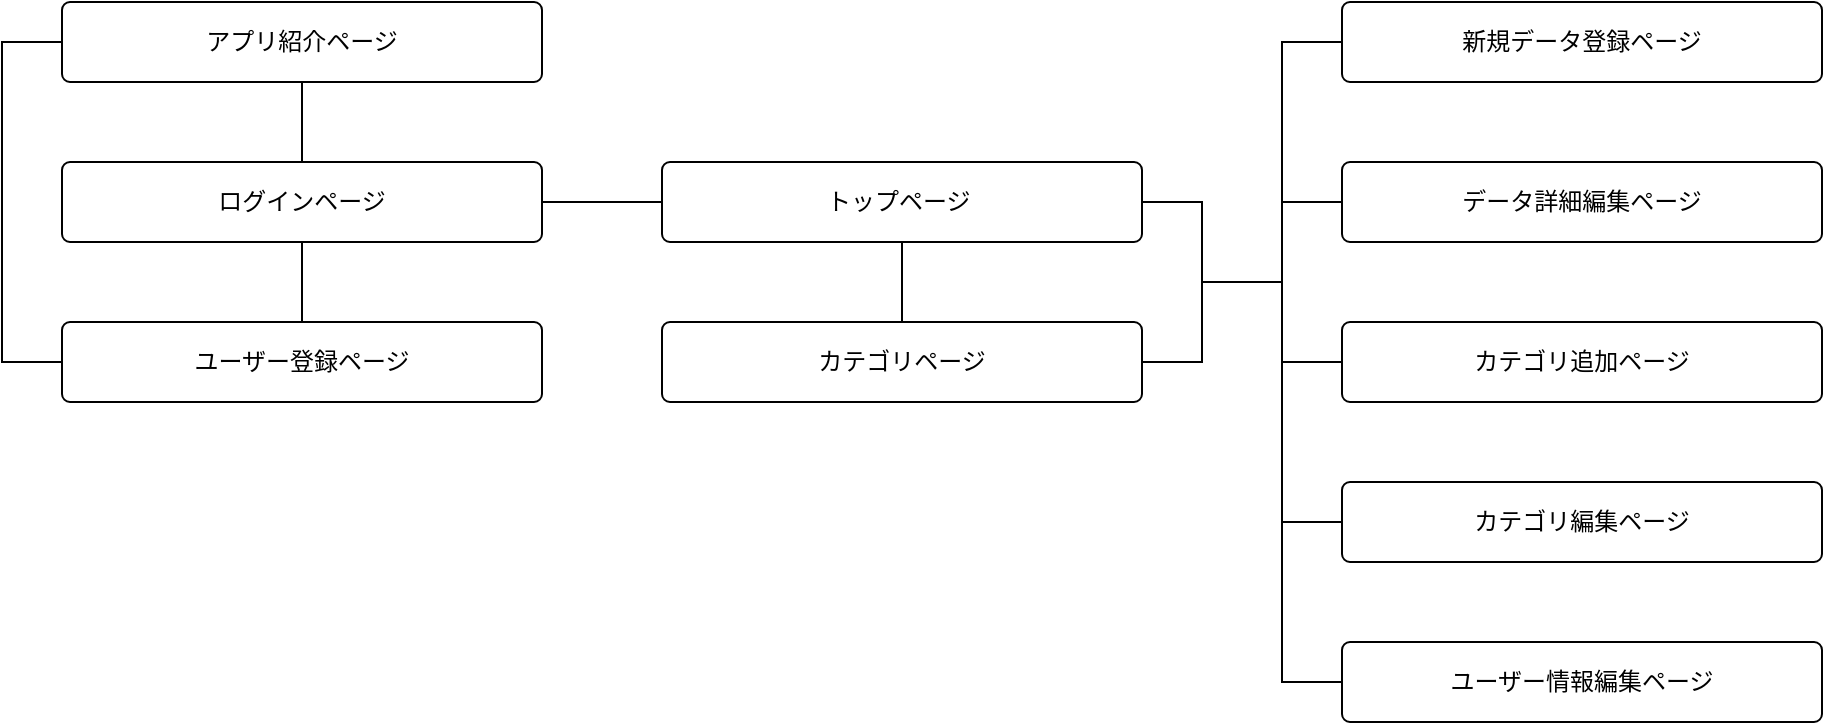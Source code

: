 <mxfile>
    <diagram id="8gE3_Nb-8TV1ea49Fvpl" name="ページ1">
        <mxGraphModel dx="1612" dy="674" grid="1" gridSize="10" guides="1" tooltips="1" connect="1" arrows="0" fold="1" page="1" pageScale="1" pageWidth="827" pageHeight="1169" math="0" shadow="0">
            <root>
                <mxCell id="0"/>
                <mxCell id="1" parent="0"/>
                <mxCell id="35" style="edgeStyle=orthogonalEdgeStyle;rounded=0;jumpSize=6;html=1;exitX=0.5;exitY=1;exitDx=0;exitDy=0;entryX=0.5;entryY=0;entryDx=0;entryDy=0;endArrow=none;endFill=0;endSize=6;" parent="1" source="2" target="34" edge="1">
                    <mxGeometry relative="1" as="geometry"/>
                </mxCell>
                <mxCell id="38" style="edgeStyle=orthogonalEdgeStyle;html=1;exitX=1;exitY=0.5;exitDx=0;exitDy=0;endArrow=none;endFill=0;rounded=0;" edge="1" parent="1" source="2">
                    <mxGeometry relative="1" as="geometry">
                        <mxPoint x="610" y="640" as="targetPoint"/>
                        <Array as="points">
                            <mxPoint x="590" y="600"/>
                            <mxPoint x="590" y="640"/>
                        </Array>
                    </mxGeometry>
                </mxCell>
                <mxCell id="2" value="トップページ&amp;nbsp;" style="rounded=1;arcSize=10;whiteSpace=wrap;html=1;align=center;" parent="1" vertex="1">
                    <mxGeometry x="320" y="580" width="240" height="40" as="geometry"/>
                </mxCell>
                <mxCell id="40" style="edgeStyle=orthogonalEdgeStyle;rounded=0;html=1;exitX=0;exitY=0.5;exitDx=0;exitDy=0;endArrow=none;endFill=0;" edge="1" parent="1">
                    <mxGeometry relative="1" as="geometry">
                        <mxPoint x="612" y="639.98" as="targetPoint"/>
                        <mxPoint x="660" y="519.98" as="sourcePoint"/>
                        <Array as="points">
                            <mxPoint x="630" y="520"/>
                            <mxPoint x="630" y="640"/>
                        </Array>
                    </mxGeometry>
                </mxCell>
                <mxCell id="4" value="新規データ登録ページ" style="rounded=1;arcSize=10;whiteSpace=wrap;html=1;align=center;" parent="1" vertex="1">
                    <mxGeometry x="660" y="500" width="240" height="40" as="geometry"/>
                </mxCell>
                <mxCell id="5" value="データ詳細編集ページ" style="rounded=1;arcSize=10;whiteSpace=wrap;html=1;align=center;" parent="1" vertex="1">
                    <mxGeometry x="660" y="580" width="240" height="40" as="geometry"/>
                </mxCell>
                <mxCell id="6" value="カテゴリ追加ページ" style="rounded=1;arcSize=10;whiteSpace=wrap;html=1;align=center;" parent="1" vertex="1">
                    <mxGeometry x="660" y="660" width="240" height="40" as="geometry"/>
                </mxCell>
                <mxCell id="7" value="カテゴリ編集ページ" style="rounded=1;arcSize=10;whiteSpace=wrap;html=1;align=center;" parent="1" vertex="1">
                    <mxGeometry x="660" y="740" width="240" height="40" as="geometry"/>
                </mxCell>
                <mxCell id="24" style="edgeStyle=none;html=1;exitX=0.5;exitY=1;exitDx=0;exitDy=0;entryX=0.5;entryY=0;entryDx=0;entryDy=0;endArrow=none;endFill=0;" parent="1" source="8" target="9" edge="1">
                    <mxGeometry relative="1" as="geometry"/>
                </mxCell>
                <mxCell id="8" value="ログインページ&lt;span style=&quot;color: rgba(0 , 0 , 0 , 0) ; font-family: monospace ; font-size: 0px&quot;&gt;%3CmxGraphModel%3E%3Croot%3E%3CmxCell%20id%3D%220%22%2F%3E%3CmxCell%20id%3D%221%22%20parent%3D%220%22%2F%3E%3CmxCell%20id%3D%222%22%20value%3D%22%E6%96%B0%E8%A6%8F%E3%83%87%E3%83%BC%E3%82%BF%E7%99%BB%E9%8C%B2%E3%83%9A%E3%83%BC%E3%82%B8%22%20style%3D%22rounded%3D1%3BarcSize%3D10%3BwhiteSpace%3Dwrap%3Bhtml%3D1%3Balign%3Dcenter%3B%22%20vertex%3D%221%22%20parent%3D%221%22%3E%3CmxGeometry%20x%3D%22280%22%20y%3D%22500%22%20width%3D%22240%22%20height%3D%2240%22%20as%3D%22geometry%22%2F%3E%3C%2FmxCell%3E%3C%2Froot%3E%3C%2FmxGraphModel%3E&lt;/span&gt;" style="rounded=1;arcSize=10;whiteSpace=wrap;html=1;align=center;" parent="1" vertex="1">
                    <mxGeometry x="20" y="580" width="240" height="40" as="geometry"/>
                </mxCell>
                <mxCell id="26" style="edgeStyle=none;html=1;exitX=1;exitY=0.5;exitDx=0;exitDy=0;entryX=0;entryY=0.5;entryDx=0;entryDy=0;endArrow=none;endFill=0;" parent="1" source="8" target="2" edge="1">
                    <mxGeometry relative="1" as="geometry">
                        <Array as="points">
                            <mxPoint x="300" y="600"/>
                        </Array>
                    </mxGeometry>
                </mxCell>
                <mxCell id="9" value="ユーザー登録ページ" style="rounded=1;arcSize=10;whiteSpace=wrap;html=1;align=center;" parent="1" vertex="1">
                    <mxGeometry x="20" y="660" width="240" height="40" as="geometry"/>
                </mxCell>
                <mxCell id="10" value="ユーザー情報編集ページ" style="rounded=1;arcSize=10;whiteSpace=wrap;html=1;align=center;" parent="1" vertex="1">
                    <mxGeometry x="660" y="820" width="240" height="40" as="geometry"/>
                </mxCell>
                <mxCell id="34" value="カテゴリページ" style="rounded=1;arcSize=10;whiteSpace=wrap;html=1;align=center;" parent="1" vertex="1">
                    <mxGeometry x="320" y="660" width="240" height="40" as="geometry"/>
                </mxCell>
                <mxCell id="41" style="edgeStyle=orthogonalEdgeStyle;rounded=0;html=1;exitX=0;exitY=0.5;exitDx=0;exitDy=0;endArrow=none;endFill=0;" edge="1" parent="1">
                    <mxGeometry relative="1" as="geometry">
                        <mxPoint x="612" y="639.98" as="targetPoint"/>
                        <mxPoint x="660" y="599.98" as="sourcePoint"/>
                        <Array as="points">
                            <mxPoint x="630" y="600"/>
                            <mxPoint x="630" y="640"/>
                        </Array>
                    </mxGeometry>
                </mxCell>
                <mxCell id="42" style="edgeStyle=orthogonalEdgeStyle;rounded=0;html=1;exitX=0;exitY=0.5;exitDx=0;exitDy=0;endArrow=none;endFill=0;" edge="1" parent="1">
                    <mxGeometry relative="1" as="geometry">
                        <mxPoint x="612" y="639.98" as="targetPoint"/>
                        <mxPoint x="660" y="679.98" as="sourcePoint"/>
                        <Array as="points">
                            <mxPoint x="630" y="680"/>
                            <mxPoint x="630" y="640"/>
                        </Array>
                    </mxGeometry>
                </mxCell>
                <mxCell id="43" style="edgeStyle=orthogonalEdgeStyle;rounded=0;html=1;exitX=0;exitY=0.5;exitDx=0;exitDy=0;endArrow=none;endFill=0;" edge="1" parent="1">
                    <mxGeometry relative="1" as="geometry">
                        <mxPoint x="612" y="639.98" as="targetPoint"/>
                        <mxPoint x="660" y="759.98" as="sourcePoint"/>
                        <Array as="points">
                            <mxPoint x="630" y="760"/>
                            <mxPoint x="630" y="640"/>
                        </Array>
                    </mxGeometry>
                </mxCell>
                <mxCell id="44" style="edgeStyle=orthogonalEdgeStyle;rounded=0;html=1;exitX=0;exitY=0.5;exitDx=0;exitDy=0;endArrow=none;endFill=0;" edge="1" parent="1">
                    <mxGeometry relative="1" as="geometry">
                        <mxPoint x="610" y="639.98" as="targetPoint"/>
                        <mxPoint x="660" y="839.98" as="sourcePoint"/>
                        <Array as="points">
                            <mxPoint x="630" y="840"/>
                            <mxPoint x="630" y="640"/>
                        </Array>
                    </mxGeometry>
                </mxCell>
                <mxCell id="39" style="edgeStyle=orthogonalEdgeStyle;rounded=0;html=1;exitX=1;exitY=0.5;exitDx=0;exitDy=0;endArrow=none;endFill=0;" edge="1" parent="1" source="34">
                    <mxGeometry relative="1" as="geometry">
                        <mxPoint x="610" y="640" as="targetPoint"/>
                        <Array as="points">
                            <mxPoint x="590" y="680"/>
                            <mxPoint x="590" y="640"/>
                        </Array>
                    </mxGeometry>
                </mxCell>
                <mxCell id="52" style="edgeStyle=none;rounded=0;html=1;exitX=0.5;exitY=1;exitDx=0;exitDy=0;entryX=0.5;entryY=0;entryDx=0;entryDy=0;endArrow=none;endFill=0;" edge="1" parent="1" source="51" target="8">
                    <mxGeometry relative="1" as="geometry"/>
                </mxCell>
                <mxCell id="54" style="edgeStyle=orthogonalEdgeStyle;rounded=0;html=1;exitX=0;exitY=0.5;exitDx=0;exitDy=0;endArrow=none;endFill=0;entryX=0;entryY=0.5;entryDx=0;entryDy=0;" edge="1" parent="1" source="51" target="9">
                    <mxGeometry relative="1" as="geometry">
                        <mxPoint y="680" as="targetPoint"/>
                        <Array as="points">
                            <mxPoint x="-10" y="520"/>
                            <mxPoint x="-10" y="680"/>
                        </Array>
                    </mxGeometry>
                </mxCell>
                <mxCell id="51" value="アプリ紹介ページ&lt;span style=&quot;color: rgba(0 , 0 , 0 , 0) ; font-family: monospace ; font-size: 0px&quot;&gt;%3CmxGraphModel%3E%3Croot%3E%3CmxCell%20id%3D%220%22%2F%3E%3CmxCell%20id%3D%221%22%20parent%3D%220%22%2F%3E%3CmxCell%20id%3D%222%22%20value%3D%22%E6%96%B0%E8%A6%8F%E3%83%87%E3%83%BC%E3%82%BF%E7%99%BB%E9%8C%B2%E3%83%9A%E3%83%BC%E3%82%B8%22%20style%3D%22rounded%3D1%3BarcSize%3D10%3BwhiteSpace%3Dwrap%3Bhtml%3D1%3Balign%3Dcenter%3B%22%20vertex%3D%221%22%20parent%3D%221%22%3E%3CmxGeometry%20x%3D%22280%22%20y%3D%22500%22%20width%3D%22240%22%20height%3D%2240%22%20as%3D%22geometry%22%2F%3E%3C%2FmxCell%3E%3C%2Froot%3E%3C%2FmxGraphModel%3E&lt;/span&gt;" style="rounded=1;arcSize=10;whiteSpace=wrap;html=1;align=center;" vertex="1" parent="1">
                    <mxGeometry x="20" y="500" width="240" height="40" as="geometry"/>
                </mxCell>
            </root>
        </mxGraphModel>
    </diagram>
</mxfile>